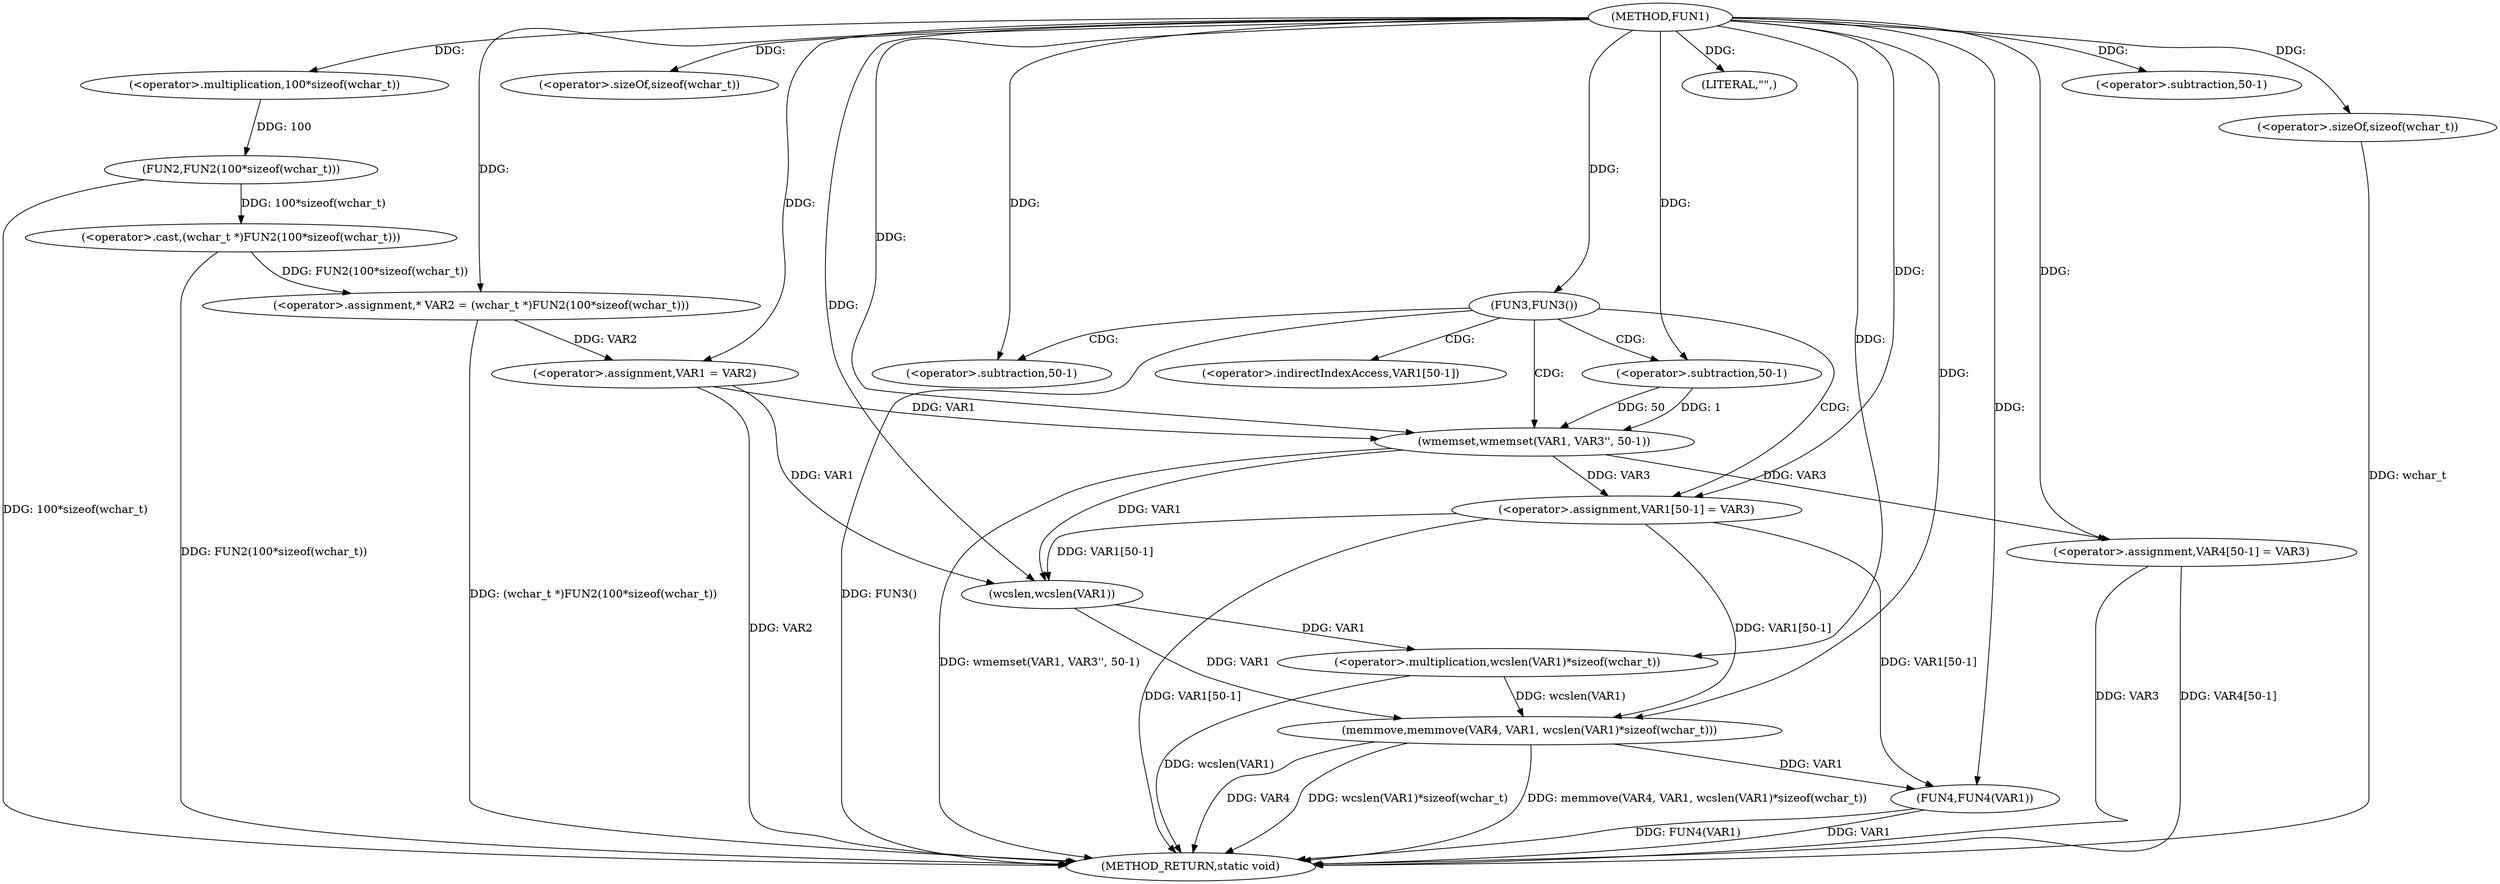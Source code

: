 digraph FUN1 {  
"1000100" [label = "(METHOD,FUN1)" ]
"1000151" [label = "(METHOD_RETURN,static void)" ]
"1000104" [label = "(<operator>.assignment,* VAR2 = (wchar_t *)FUN2(100*sizeof(wchar_t)))" ]
"1000106" [label = "(<operator>.cast,(wchar_t *)FUN2(100*sizeof(wchar_t)))" ]
"1000108" [label = "(FUN2,FUN2(100*sizeof(wchar_t)))" ]
"1000109" [label = "(<operator>.multiplication,100*sizeof(wchar_t))" ]
"1000111" [label = "(<operator>.sizeOf,sizeof(wchar_t))" ]
"1000113" [label = "(<operator>.assignment,VAR1 = VAR2)" ]
"1000117" [label = "(FUN3,FUN3())" ]
"1000119" [label = "(wmemset,wmemset(VAR1, VAR3'', 50-1))" ]
"1000122" [label = "(<operator>.subtraction,50-1)" ]
"1000125" [label = "(<operator>.assignment,VAR1[50-1] = VAR3)" ]
"1000128" [label = "(<operator>.subtraction,50-1)" ]
"1000133" [label = "(LITERAL,\"\",)" ]
"1000134" [label = "(memmove,memmove(VAR4, VAR1, wcslen(VAR1)*sizeof(wchar_t)))" ]
"1000137" [label = "(<operator>.multiplication,wcslen(VAR1)*sizeof(wchar_t))" ]
"1000138" [label = "(wcslen,wcslen(VAR1))" ]
"1000140" [label = "(<operator>.sizeOf,sizeof(wchar_t))" ]
"1000142" [label = "(<operator>.assignment,VAR4[50-1] = VAR3)" ]
"1000145" [label = "(<operator>.subtraction,50-1)" ]
"1000149" [label = "(FUN4,FUN4(VAR1))" ]
"1000126" [label = "(<operator>.indirectIndexAccess,VAR1[50-1])" ]
  "1000117" -> "1000151"  [ label = "DDG: FUN3()"] 
  "1000125" -> "1000151"  [ label = "DDG: VAR1[50-1]"] 
  "1000106" -> "1000151"  [ label = "DDG: FUN2(100*sizeof(wchar_t))"] 
  "1000140" -> "1000151"  [ label = "DDG: wchar_t"] 
  "1000134" -> "1000151"  [ label = "DDG: memmove(VAR4, VAR1, wcslen(VAR1)*sizeof(wchar_t))"] 
  "1000113" -> "1000151"  [ label = "DDG: VAR2"] 
  "1000149" -> "1000151"  [ label = "DDG: VAR1"] 
  "1000137" -> "1000151"  [ label = "DDG: wcslen(VAR1)"] 
  "1000119" -> "1000151"  [ label = "DDG: wmemset(VAR1, VAR3'', 50-1)"] 
  "1000149" -> "1000151"  [ label = "DDG: FUN4(VAR1)"] 
  "1000142" -> "1000151"  [ label = "DDG: VAR3"] 
  "1000134" -> "1000151"  [ label = "DDG: VAR4"] 
  "1000142" -> "1000151"  [ label = "DDG: VAR4[50-1]"] 
  "1000134" -> "1000151"  [ label = "DDG: wcslen(VAR1)*sizeof(wchar_t)"] 
  "1000104" -> "1000151"  [ label = "DDG: (wchar_t *)FUN2(100*sizeof(wchar_t))"] 
  "1000108" -> "1000151"  [ label = "DDG: 100*sizeof(wchar_t)"] 
  "1000106" -> "1000104"  [ label = "DDG: FUN2(100*sizeof(wchar_t))"] 
  "1000100" -> "1000104"  [ label = "DDG: "] 
  "1000108" -> "1000106"  [ label = "DDG: 100*sizeof(wchar_t)"] 
  "1000109" -> "1000108"  [ label = "DDG: 100"] 
  "1000100" -> "1000109"  [ label = "DDG: "] 
  "1000100" -> "1000111"  [ label = "DDG: "] 
  "1000104" -> "1000113"  [ label = "DDG: VAR2"] 
  "1000100" -> "1000113"  [ label = "DDG: "] 
  "1000100" -> "1000117"  [ label = "DDG: "] 
  "1000113" -> "1000119"  [ label = "DDG: VAR1"] 
  "1000100" -> "1000119"  [ label = "DDG: "] 
  "1000122" -> "1000119"  [ label = "DDG: 50"] 
  "1000122" -> "1000119"  [ label = "DDG: 1"] 
  "1000100" -> "1000122"  [ label = "DDG: "] 
  "1000119" -> "1000125"  [ label = "DDG: VAR3"] 
  "1000100" -> "1000125"  [ label = "DDG: "] 
  "1000100" -> "1000128"  [ label = "DDG: "] 
  "1000100" -> "1000133"  [ label = "DDG: "] 
  "1000100" -> "1000134"  [ label = "DDG: "] 
  "1000125" -> "1000134"  [ label = "DDG: VAR1[50-1]"] 
  "1000138" -> "1000134"  [ label = "DDG: VAR1"] 
  "1000137" -> "1000134"  [ label = "DDG: wcslen(VAR1)"] 
  "1000138" -> "1000137"  [ label = "DDG: VAR1"] 
  "1000125" -> "1000138"  [ label = "DDG: VAR1[50-1]"] 
  "1000113" -> "1000138"  [ label = "DDG: VAR1"] 
  "1000119" -> "1000138"  [ label = "DDG: VAR1"] 
  "1000100" -> "1000138"  [ label = "DDG: "] 
  "1000100" -> "1000137"  [ label = "DDG: "] 
  "1000100" -> "1000140"  [ label = "DDG: "] 
  "1000100" -> "1000142"  [ label = "DDG: "] 
  "1000119" -> "1000142"  [ label = "DDG: VAR3"] 
  "1000100" -> "1000145"  [ label = "DDG: "] 
  "1000125" -> "1000149"  [ label = "DDG: VAR1[50-1]"] 
  "1000134" -> "1000149"  [ label = "DDG: VAR1"] 
  "1000100" -> "1000149"  [ label = "DDG: "] 
  "1000117" -> "1000128"  [ label = "CDG: "] 
  "1000117" -> "1000125"  [ label = "CDG: "] 
  "1000117" -> "1000119"  [ label = "CDG: "] 
  "1000117" -> "1000122"  [ label = "CDG: "] 
  "1000117" -> "1000126"  [ label = "CDG: "] 
}
